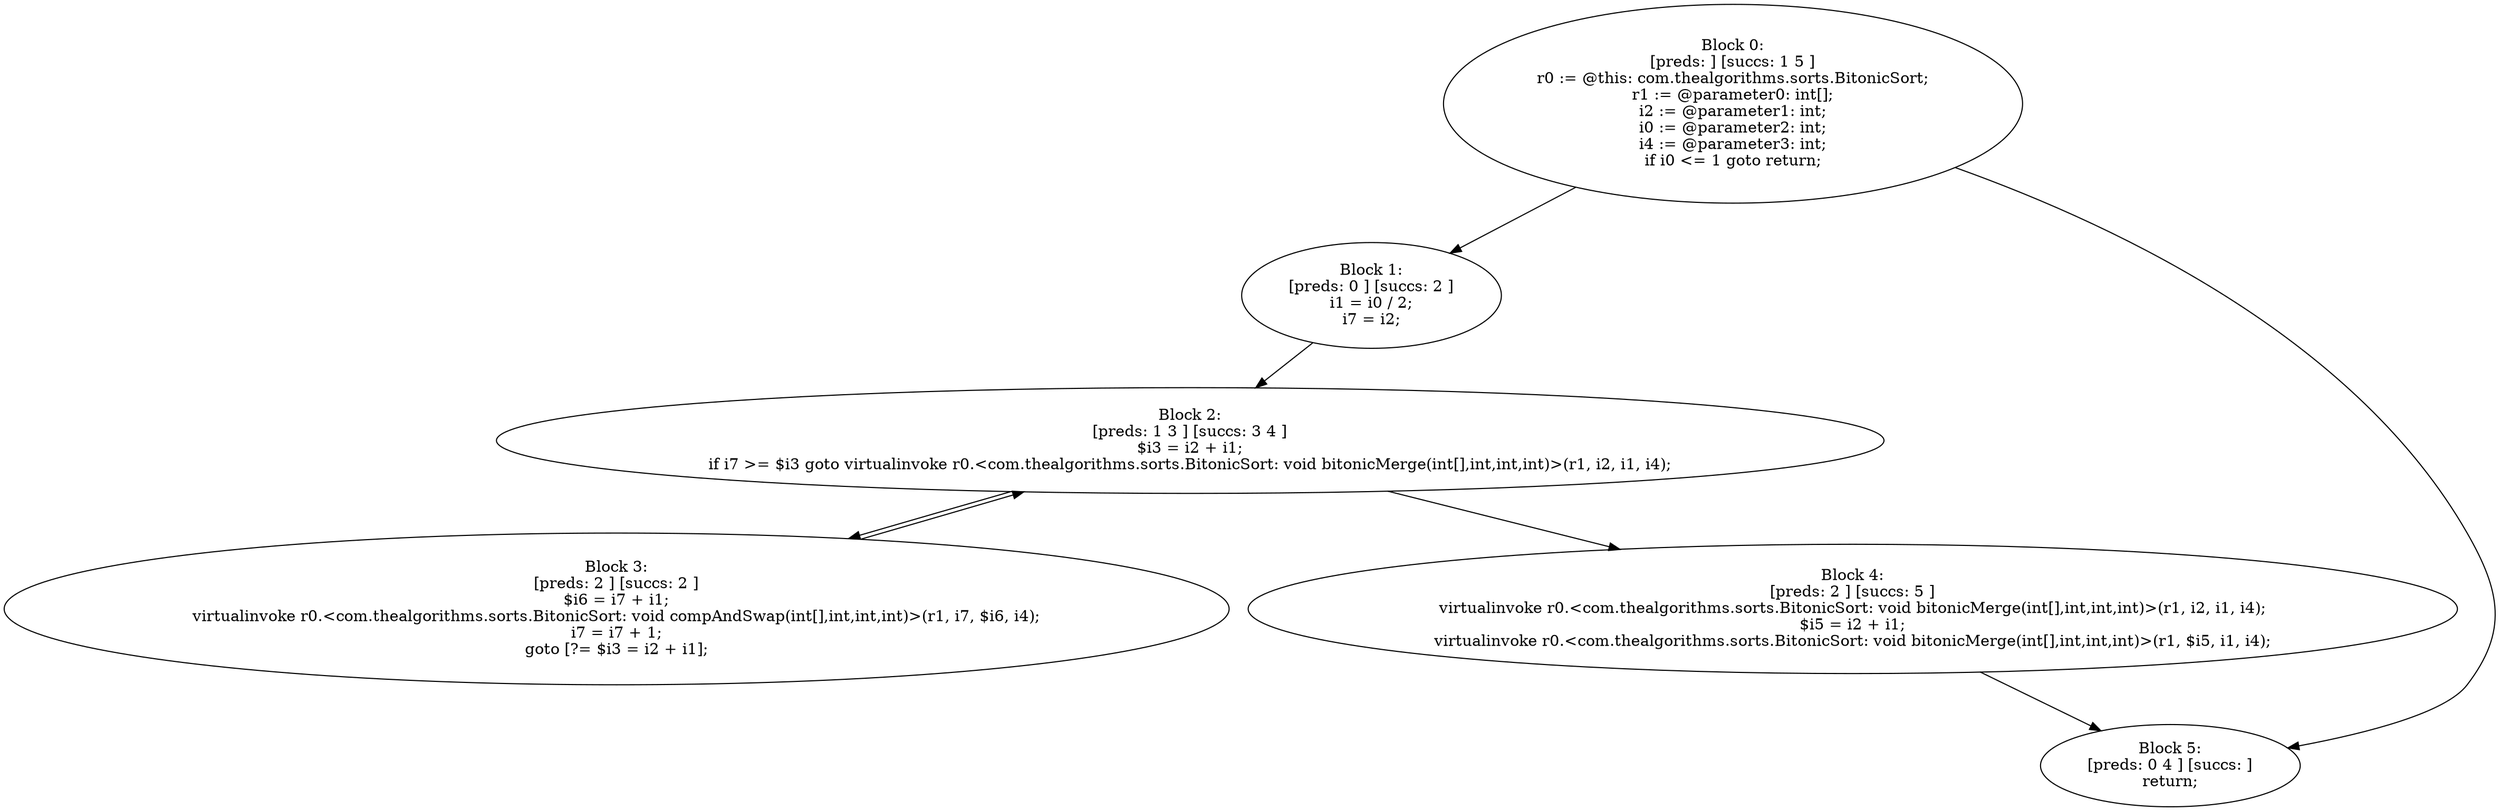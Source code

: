 digraph "unitGraph" {
    "Block 0:
[preds: ] [succs: 1 5 ]
r0 := @this: com.thealgorithms.sorts.BitonicSort;
r1 := @parameter0: int[];
i2 := @parameter1: int;
i0 := @parameter2: int;
i4 := @parameter3: int;
if i0 <= 1 goto return;
"
    "Block 1:
[preds: 0 ] [succs: 2 ]
i1 = i0 / 2;
i7 = i2;
"
    "Block 2:
[preds: 1 3 ] [succs: 3 4 ]
$i3 = i2 + i1;
if i7 >= $i3 goto virtualinvoke r0.<com.thealgorithms.sorts.BitonicSort: void bitonicMerge(int[],int,int,int)>(r1, i2, i1, i4);
"
    "Block 3:
[preds: 2 ] [succs: 2 ]
$i6 = i7 + i1;
virtualinvoke r0.<com.thealgorithms.sorts.BitonicSort: void compAndSwap(int[],int,int,int)>(r1, i7, $i6, i4);
i7 = i7 + 1;
goto [?= $i3 = i2 + i1];
"
    "Block 4:
[preds: 2 ] [succs: 5 ]
virtualinvoke r0.<com.thealgorithms.sorts.BitonicSort: void bitonicMerge(int[],int,int,int)>(r1, i2, i1, i4);
$i5 = i2 + i1;
virtualinvoke r0.<com.thealgorithms.sorts.BitonicSort: void bitonicMerge(int[],int,int,int)>(r1, $i5, i1, i4);
"
    "Block 5:
[preds: 0 4 ] [succs: ]
return;
"
    "Block 0:
[preds: ] [succs: 1 5 ]
r0 := @this: com.thealgorithms.sorts.BitonicSort;
r1 := @parameter0: int[];
i2 := @parameter1: int;
i0 := @parameter2: int;
i4 := @parameter3: int;
if i0 <= 1 goto return;
"->"Block 1:
[preds: 0 ] [succs: 2 ]
i1 = i0 / 2;
i7 = i2;
";
    "Block 0:
[preds: ] [succs: 1 5 ]
r0 := @this: com.thealgorithms.sorts.BitonicSort;
r1 := @parameter0: int[];
i2 := @parameter1: int;
i0 := @parameter2: int;
i4 := @parameter3: int;
if i0 <= 1 goto return;
"->"Block 5:
[preds: 0 4 ] [succs: ]
return;
";
    "Block 1:
[preds: 0 ] [succs: 2 ]
i1 = i0 / 2;
i7 = i2;
"->"Block 2:
[preds: 1 3 ] [succs: 3 4 ]
$i3 = i2 + i1;
if i7 >= $i3 goto virtualinvoke r0.<com.thealgorithms.sorts.BitonicSort: void bitonicMerge(int[],int,int,int)>(r1, i2, i1, i4);
";
    "Block 2:
[preds: 1 3 ] [succs: 3 4 ]
$i3 = i2 + i1;
if i7 >= $i3 goto virtualinvoke r0.<com.thealgorithms.sorts.BitonicSort: void bitonicMerge(int[],int,int,int)>(r1, i2, i1, i4);
"->"Block 3:
[preds: 2 ] [succs: 2 ]
$i6 = i7 + i1;
virtualinvoke r0.<com.thealgorithms.sorts.BitonicSort: void compAndSwap(int[],int,int,int)>(r1, i7, $i6, i4);
i7 = i7 + 1;
goto [?= $i3 = i2 + i1];
";
    "Block 2:
[preds: 1 3 ] [succs: 3 4 ]
$i3 = i2 + i1;
if i7 >= $i3 goto virtualinvoke r0.<com.thealgorithms.sorts.BitonicSort: void bitonicMerge(int[],int,int,int)>(r1, i2, i1, i4);
"->"Block 4:
[preds: 2 ] [succs: 5 ]
virtualinvoke r0.<com.thealgorithms.sorts.BitonicSort: void bitonicMerge(int[],int,int,int)>(r1, i2, i1, i4);
$i5 = i2 + i1;
virtualinvoke r0.<com.thealgorithms.sorts.BitonicSort: void bitonicMerge(int[],int,int,int)>(r1, $i5, i1, i4);
";
    "Block 3:
[preds: 2 ] [succs: 2 ]
$i6 = i7 + i1;
virtualinvoke r0.<com.thealgorithms.sorts.BitonicSort: void compAndSwap(int[],int,int,int)>(r1, i7, $i6, i4);
i7 = i7 + 1;
goto [?= $i3 = i2 + i1];
"->"Block 2:
[preds: 1 3 ] [succs: 3 4 ]
$i3 = i2 + i1;
if i7 >= $i3 goto virtualinvoke r0.<com.thealgorithms.sorts.BitonicSort: void bitonicMerge(int[],int,int,int)>(r1, i2, i1, i4);
";
    "Block 4:
[preds: 2 ] [succs: 5 ]
virtualinvoke r0.<com.thealgorithms.sorts.BitonicSort: void bitonicMerge(int[],int,int,int)>(r1, i2, i1, i4);
$i5 = i2 + i1;
virtualinvoke r0.<com.thealgorithms.sorts.BitonicSort: void bitonicMerge(int[],int,int,int)>(r1, $i5, i1, i4);
"->"Block 5:
[preds: 0 4 ] [succs: ]
return;
";
}

